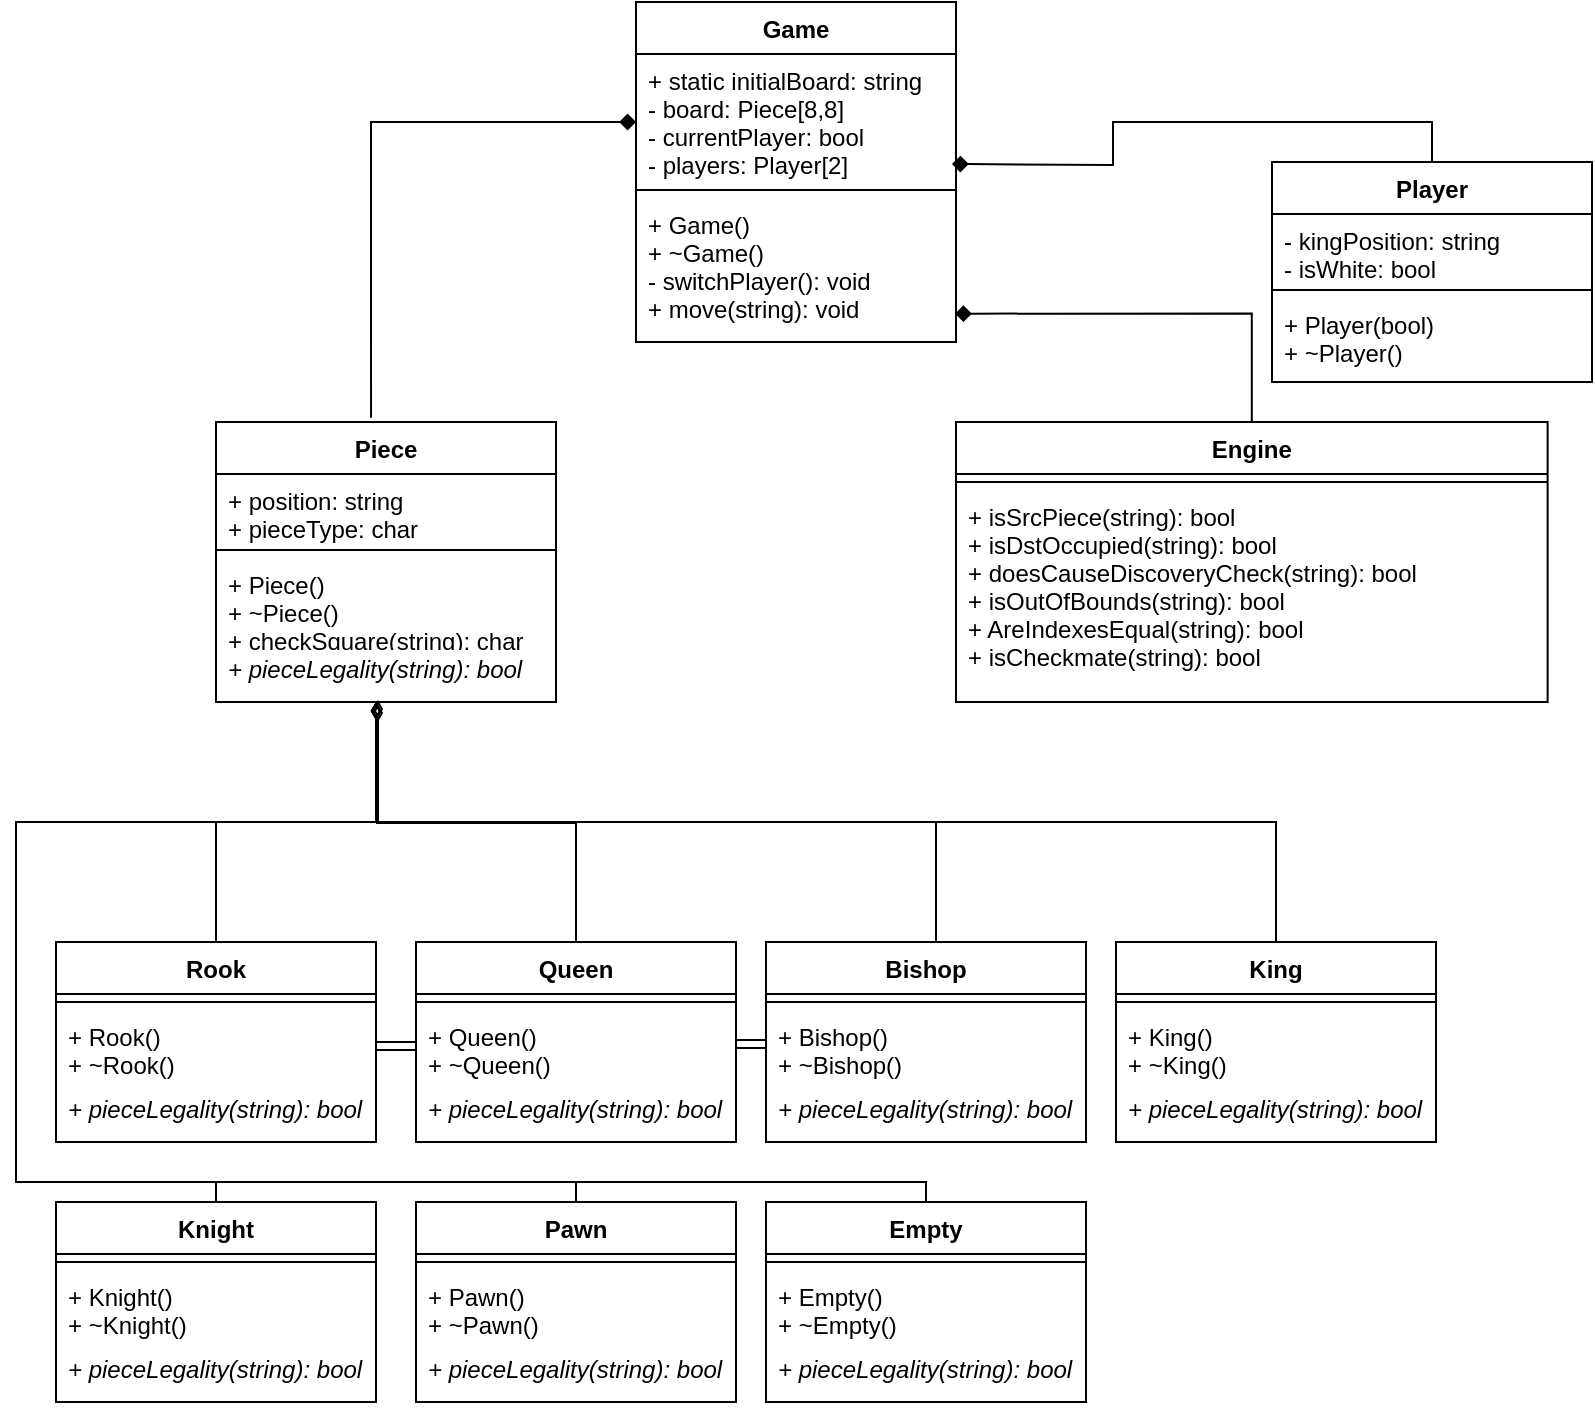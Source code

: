 <mxfile version="16.1.0" type="device"><diagram name="Page-1" id="c4acf3e9-155e-7222-9cf6-157b1a14988f"><mxGraphModel dx="868" dy="450" grid="1" gridSize="10" guides="1" tooltips="1" connect="1" arrows="1" fold="1" page="1" pageScale="1" pageWidth="850" pageHeight="1100" background="none" math="0" shadow="0"><root><mxCell id="0"/><mxCell id="1" parent="0"/><mxCell id="4baFcDnVK8HOPR_MSxW6-1" value="Game" style="swimlane;fontStyle=1;align=center;verticalAlign=top;childLayout=stackLayout;horizontal=1;startSize=26;horizontalStack=0;resizeParent=1;resizeParentMax=0;resizeLast=0;collapsible=1;marginBottom=0;" parent="1" vertex="1"><mxGeometry x="352" y="30" width="160" height="170" as="geometry"><mxRectangle x="345" y="30" width="70" height="26" as="alternateBounds"/></mxGeometry></mxCell><mxCell id="4baFcDnVK8HOPR_MSxW6-2" value="+ static initialBoard: string&#10;- board: Piece[8,8]&#10;- currentPlayer: bool&#10;- players: Player[2]" style="text;strokeColor=none;fillColor=none;align=left;verticalAlign=top;spacingLeft=4;spacingRight=4;overflow=hidden;rotatable=0;points=[[0,0.5],[1,0.5]];portConstraint=eastwest;" parent="4baFcDnVK8HOPR_MSxW6-1" vertex="1"><mxGeometry y="26" width="160" height="64" as="geometry"/></mxCell><mxCell id="4baFcDnVK8HOPR_MSxW6-3" value="" style="line;strokeWidth=1;fillColor=none;align=left;verticalAlign=middle;spacingTop=-1;spacingLeft=3;spacingRight=3;rotatable=0;labelPosition=right;points=[];portConstraint=eastwest;" parent="4baFcDnVK8HOPR_MSxW6-1" vertex="1"><mxGeometry y="90" width="160" height="8" as="geometry"/></mxCell><mxCell id="4baFcDnVK8HOPR_MSxW6-16" value="+ Game()&#10;+ ~Game()&#10;- switchPlayer(): void&#10;+ move(string): void" style="text;strokeColor=none;fillColor=none;align=left;verticalAlign=top;spacingLeft=4;spacingRight=4;overflow=hidden;rotatable=0;points=[[0,0.5],[1,0.5]];portConstraint=eastwest;" parent="4baFcDnVK8HOPR_MSxW6-1" vertex="1"><mxGeometry y="98" width="160" height="72" as="geometry"/></mxCell><mxCell id="4baFcDnVK8HOPR_MSxW6-5" value="Piece" style="swimlane;fontStyle=1;align=center;verticalAlign=top;childLayout=stackLayout;horizontal=1;startSize=26;horizontalStack=0;resizeParent=1;resizeParentMax=0;resizeLast=0;collapsible=1;marginBottom=0;" parent="1" vertex="1"><mxGeometry x="142" y="240" width="170" height="140" as="geometry"/></mxCell><mxCell id="4baFcDnVK8HOPR_MSxW6-6" value="+ position: string&#10;+ pieceType: char" style="text;strokeColor=none;fillColor=none;align=left;verticalAlign=top;spacingLeft=4;spacingRight=4;overflow=hidden;rotatable=0;points=[[0,0.5],[1,0.5]];portConstraint=eastwest;" parent="4baFcDnVK8HOPR_MSxW6-5" vertex="1"><mxGeometry y="26" width="170" height="34" as="geometry"/></mxCell><mxCell id="4baFcDnVK8HOPR_MSxW6-7" value="" style="line;strokeWidth=1;fillColor=none;align=left;verticalAlign=middle;spacingTop=-1;spacingLeft=3;spacingRight=3;rotatable=0;labelPosition=right;points=[];portConstraint=eastwest;" parent="4baFcDnVK8HOPR_MSxW6-5" vertex="1"><mxGeometry y="60" width="170" height="8" as="geometry"/></mxCell><mxCell id="4baFcDnVK8HOPR_MSxW6-8" value="+ Piece()&#10;+ ~Piece()&#10;+ checkSquare(string): char" style="text;strokeColor=none;fillColor=none;align=left;verticalAlign=top;spacingLeft=4;spacingRight=4;overflow=hidden;rotatable=0;points=[[0,0.5],[1,0.5]];portConstraint=eastwest;fontStyle=0" parent="4baFcDnVK8HOPR_MSxW6-5" vertex="1"><mxGeometry y="68" width="170" height="42" as="geometry"/></mxCell><mxCell id="4baFcDnVK8HOPR_MSxW6-42" value="+ pieceLegality(string): bool" style="text;strokeColor=none;fillColor=none;align=left;verticalAlign=top;spacingLeft=4;spacingRight=4;overflow=hidden;rotatable=0;points=[[0,0.5],[1,0.5]];portConstraint=eastwest;fontStyle=2" parent="4baFcDnVK8HOPR_MSxW6-5" vertex="1"><mxGeometry y="110" width="170" height="30" as="geometry"/></mxCell><mxCell id="4baFcDnVK8HOPR_MSxW6-75" style="edgeStyle=orthogonalEdgeStyle;rounded=0;orthogonalLoop=1;jettySize=auto;html=1;entryX=0.476;entryY=0.967;entryDx=0;entryDy=0;entryPerimeter=0;endArrow=diamondThin;endFill=0;" parent="1" source="4baFcDnVK8HOPR_MSxW6-9" target="4baFcDnVK8HOPR_MSxW6-42" edge="1"><mxGeometry relative="1" as="geometry"/></mxCell><mxCell id="4baFcDnVK8HOPR_MSxW6-9" value="Rook" style="swimlane;fontStyle=1;align=center;verticalAlign=top;childLayout=stackLayout;horizontal=1;startSize=26;horizontalStack=0;resizeParent=1;resizeParentMax=0;resizeLast=0;collapsible=1;marginBottom=0;" parent="1" vertex="1"><mxGeometry x="62" y="500" width="160" height="100" as="geometry"/></mxCell><mxCell id="4baFcDnVK8HOPR_MSxW6-11" value="" style="line;strokeWidth=1;fillColor=none;align=left;verticalAlign=middle;spacingTop=-1;spacingLeft=3;spacingRight=3;rotatable=0;labelPosition=right;points=[];portConstraint=eastwest;" parent="4baFcDnVK8HOPR_MSxW6-9" vertex="1"><mxGeometry y="26" width="160" height="8" as="geometry"/></mxCell><mxCell id="4baFcDnVK8HOPR_MSxW6-12" value="+ Rook()&#10;+ ~Rook()" style="text;strokeColor=none;fillColor=none;align=left;verticalAlign=top;spacingLeft=4;spacingRight=4;overflow=hidden;rotatable=0;points=[[0,0.5],[1,0.5]];portConstraint=eastwest;" parent="4baFcDnVK8HOPR_MSxW6-9" vertex="1"><mxGeometry y="34" width="160" height="36" as="geometry"/></mxCell><mxCell id="4baFcDnVK8HOPR_MSxW6-43" value="+ pieceLegality(string): bool" style="text;strokeColor=none;fillColor=none;align=left;verticalAlign=top;spacingLeft=4;spacingRight=4;overflow=hidden;rotatable=0;points=[[0,0.5],[1,0.5]];portConstraint=eastwest;fontStyle=2" parent="4baFcDnVK8HOPR_MSxW6-9" vertex="1"><mxGeometry y="70" width="160" height="30" as="geometry"/></mxCell><mxCell id="4baFcDnVK8HOPR_MSxW6-15" style="edgeStyle=orthogonalEdgeStyle;rounded=0;orthogonalLoop=1;jettySize=auto;html=1;endArrow=diamond;endFill=1;exitX=0.456;exitY=-0.015;exitDx=0;exitDy=0;exitPerimeter=0;" parent="1" source="4baFcDnVK8HOPR_MSxW6-5" edge="1"><mxGeometry relative="1" as="geometry"><mxPoint x="352" y="90" as="targetPoint"/><Array as="points"><mxPoint x="220" y="90"/><mxPoint x="352" y="90"/></Array></mxGeometry></mxCell><mxCell id="4baFcDnVK8HOPR_MSxW6-80" style="edgeStyle=orthogonalEdgeStyle;rounded=0;orthogonalLoop=1;jettySize=auto;html=1;endArrow=diamondThin;endFill=0;" parent="1" source="4baFcDnVK8HOPR_MSxW6-44" edge="1"><mxGeometry relative="1" as="geometry"><mxPoint x="222" y="380" as="targetPoint"/><Array as="points"><mxPoint x="142" y="620"/><mxPoint x="42" y="620"/><mxPoint x="42" y="440"/><mxPoint x="222" y="440"/><mxPoint x="222" y="380"/></Array></mxGeometry></mxCell><mxCell id="4baFcDnVK8HOPR_MSxW6-44" value="Knight" style="swimlane;fontStyle=1;align=center;verticalAlign=top;childLayout=stackLayout;horizontal=1;startSize=26;horizontalStack=0;resizeParent=1;resizeParentMax=0;resizeLast=0;collapsible=1;marginBottom=0;" parent="1" vertex="1"><mxGeometry x="62" y="630" width="160" height="100" as="geometry"/></mxCell><mxCell id="4baFcDnVK8HOPR_MSxW6-45" value="" style="line;strokeWidth=1;fillColor=none;align=left;verticalAlign=middle;spacingTop=-1;spacingLeft=3;spacingRight=3;rotatable=0;labelPosition=right;points=[];portConstraint=eastwest;" parent="4baFcDnVK8HOPR_MSxW6-44" vertex="1"><mxGeometry y="26" width="160" height="8" as="geometry"/></mxCell><mxCell id="4baFcDnVK8HOPR_MSxW6-46" value="+ Knight()&#10;+ ~Knight()" style="text;strokeColor=none;fillColor=none;align=left;verticalAlign=top;spacingLeft=4;spacingRight=4;overflow=hidden;rotatable=0;points=[[0,0.5],[1,0.5]];portConstraint=eastwest;" parent="4baFcDnVK8HOPR_MSxW6-44" vertex="1"><mxGeometry y="34" width="160" height="36" as="geometry"/></mxCell><mxCell id="4baFcDnVK8HOPR_MSxW6-47" value="+ pieceLegality(string): bool" style="text;strokeColor=none;fillColor=none;align=left;verticalAlign=top;spacingLeft=4;spacingRight=4;overflow=hidden;rotatable=0;points=[[0,0.5],[1,0.5]];portConstraint=eastwest;fontStyle=2" parent="4baFcDnVK8HOPR_MSxW6-44" vertex="1"><mxGeometry y="70" width="160" height="30" as="geometry"/></mxCell><mxCell id="4baFcDnVK8HOPR_MSxW6-81" style="edgeStyle=orthogonalEdgeStyle;rounded=0;orthogonalLoop=1;jettySize=auto;html=1;endArrow=diamondThin;endFill=0;" parent="1" source="4baFcDnVK8HOPR_MSxW6-48" edge="1"><mxGeometry relative="1" as="geometry"><mxPoint x="222" y="380" as="targetPoint"/><Array as="points"><mxPoint x="322" y="620"/><mxPoint x="42" y="620"/><mxPoint x="42" y="440"/><mxPoint x="222" y="440"/><mxPoint x="222" y="380"/></Array></mxGeometry></mxCell><mxCell id="4baFcDnVK8HOPR_MSxW6-48" value="Pawn" style="swimlane;fontStyle=1;align=center;verticalAlign=top;childLayout=stackLayout;horizontal=1;startSize=26;horizontalStack=0;resizeParent=1;resizeParentMax=0;resizeLast=0;collapsible=1;marginBottom=0;" parent="1" vertex="1"><mxGeometry x="242" y="630" width="160" height="100" as="geometry"/></mxCell><mxCell id="4baFcDnVK8HOPR_MSxW6-49" value="" style="line;strokeWidth=1;fillColor=none;align=left;verticalAlign=middle;spacingTop=-1;spacingLeft=3;spacingRight=3;rotatable=0;labelPosition=right;points=[];portConstraint=eastwest;" parent="4baFcDnVK8HOPR_MSxW6-48" vertex="1"><mxGeometry y="26" width="160" height="8" as="geometry"/></mxCell><mxCell id="4baFcDnVK8HOPR_MSxW6-50" value="+ Pawn()&#10;+ ~Pawn()" style="text;strokeColor=none;fillColor=none;align=left;verticalAlign=top;spacingLeft=4;spacingRight=4;overflow=hidden;rotatable=0;points=[[0,0.5],[1,0.5]];portConstraint=eastwest;" parent="4baFcDnVK8HOPR_MSxW6-48" vertex="1"><mxGeometry y="34" width="160" height="36" as="geometry"/></mxCell><mxCell id="4baFcDnVK8HOPR_MSxW6-51" value="+ pieceLegality(string): bool" style="text;strokeColor=none;fillColor=none;align=left;verticalAlign=top;spacingLeft=4;spacingRight=4;overflow=hidden;rotatable=0;points=[[0,0.5],[1,0.5]];portConstraint=eastwest;fontStyle=2" parent="4baFcDnVK8HOPR_MSxW6-48" vertex="1"><mxGeometry y="70" width="160" height="30" as="geometry"/></mxCell><mxCell id="4baFcDnVK8HOPR_MSxW6-82" style="edgeStyle=orthogonalEdgeStyle;rounded=0;orthogonalLoop=1;jettySize=auto;html=1;endArrow=diamondThin;endFill=0;" parent="1" source="4baFcDnVK8HOPR_MSxW6-52" edge="1"><mxGeometry relative="1" as="geometry"><mxPoint x="222" y="380" as="targetPoint"/><Array as="points"><mxPoint x="497" y="620"/><mxPoint x="42" y="620"/><mxPoint x="42" y="440"/><mxPoint x="222" y="440"/><mxPoint x="222" y="380"/></Array></mxGeometry></mxCell><mxCell id="4baFcDnVK8HOPR_MSxW6-52" value="Empty" style="swimlane;fontStyle=1;align=center;verticalAlign=top;childLayout=stackLayout;horizontal=1;startSize=26;horizontalStack=0;resizeParent=1;resizeParentMax=0;resizeLast=0;collapsible=1;marginBottom=0;" parent="1" vertex="1"><mxGeometry x="417" y="630" width="160" height="100" as="geometry"/></mxCell><mxCell id="4baFcDnVK8HOPR_MSxW6-53" value="" style="line;strokeWidth=1;fillColor=none;align=left;verticalAlign=middle;spacingTop=-1;spacingLeft=3;spacingRight=3;rotatable=0;labelPosition=right;points=[];portConstraint=eastwest;" parent="4baFcDnVK8HOPR_MSxW6-52" vertex="1"><mxGeometry y="26" width="160" height="8" as="geometry"/></mxCell><mxCell id="4baFcDnVK8HOPR_MSxW6-54" value="+ Empty()&#10;+ ~Empty()" style="text;strokeColor=none;fillColor=none;align=left;verticalAlign=top;spacingLeft=4;spacingRight=4;overflow=hidden;rotatable=0;points=[[0,0.5],[1,0.5]];portConstraint=eastwest;" parent="4baFcDnVK8HOPR_MSxW6-52" vertex="1"><mxGeometry y="34" width="160" height="36" as="geometry"/></mxCell><mxCell id="4baFcDnVK8HOPR_MSxW6-55" value="+ pieceLegality(string): bool" style="text;strokeColor=none;fillColor=none;align=left;verticalAlign=top;spacingLeft=4;spacingRight=4;overflow=hidden;rotatable=0;points=[[0,0.5],[1,0.5]];portConstraint=eastwest;fontStyle=2" parent="4baFcDnVK8HOPR_MSxW6-52" vertex="1"><mxGeometry y="70" width="160" height="30" as="geometry"/></mxCell><mxCell id="4baFcDnVK8HOPR_MSxW6-79" style="edgeStyle=orthogonalEdgeStyle;rounded=0;orthogonalLoop=1;jettySize=auto;html=1;entryX=0.476;entryY=1.033;entryDx=0;entryDy=0;entryPerimeter=0;endArrow=diamondThin;endFill=0;" parent="1" source="4baFcDnVK8HOPR_MSxW6-60" target="4baFcDnVK8HOPR_MSxW6-42" edge="1"><mxGeometry relative="1" as="geometry"/></mxCell><mxCell id="4baFcDnVK8HOPR_MSxW6-60" value="King" style="swimlane;fontStyle=1;align=center;verticalAlign=top;childLayout=stackLayout;horizontal=1;startSize=26;horizontalStack=0;resizeParent=1;resizeParentMax=0;resizeLast=0;collapsible=1;marginBottom=0;" parent="1" vertex="1"><mxGeometry x="592" y="500" width="160" height="100" as="geometry"/></mxCell><mxCell id="4baFcDnVK8HOPR_MSxW6-61" value="" style="line;strokeWidth=1;fillColor=none;align=left;verticalAlign=middle;spacingTop=-1;spacingLeft=3;spacingRight=3;rotatable=0;labelPosition=right;points=[];portConstraint=eastwest;" parent="4baFcDnVK8HOPR_MSxW6-60" vertex="1"><mxGeometry y="26" width="160" height="8" as="geometry"/></mxCell><mxCell id="4baFcDnVK8HOPR_MSxW6-62" value="+ King()&#10;+ ~King()" style="text;strokeColor=none;fillColor=none;align=left;verticalAlign=top;spacingLeft=4;spacingRight=4;overflow=hidden;rotatable=0;points=[[0,0.5],[1,0.5]];portConstraint=eastwest;" parent="4baFcDnVK8HOPR_MSxW6-60" vertex="1"><mxGeometry y="34" width="160" height="36" as="geometry"/></mxCell><mxCell id="4baFcDnVK8HOPR_MSxW6-63" value="+ pieceLegality(string): bool" style="text;strokeColor=none;fillColor=none;align=left;verticalAlign=top;spacingLeft=4;spacingRight=4;overflow=hidden;rotatable=0;points=[[0,0.5],[1,0.5]];portConstraint=eastwest;fontStyle=2" parent="4baFcDnVK8HOPR_MSxW6-60" vertex="1"><mxGeometry y="70" width="160" height="30" as="geometry"/></mxCell><mxCell id="4baFcDnVK8HOPR_MSxW6-78" style="edgeStyle=orthogonalEdgeStyle;rounded=0;orthogonalLoop=1;jettySize=auto;html=1;endArrow=diamondThin;endFill=0;exitX=0.5;exitY=0;exitDx=0;exitDy=0;" parent="1" source="4baFcDnVK8HOPR_MSxW6-64" edge="1"><mxGeometry relative="1" as="geometry"><mxPoint x="222" y="380" as="targetPoint"/></mxGeometry></mxCell><mxCell id="4baFcDnVK8HOPR_MSxW6-64" value="Queen" style="swimlane;fontStyle=1;align=center;verticalAlign=top;childLayout=stackLayout;horizontal=1;startSize=26;horizontalStack=0;resizeParent=1;resizeParentMax=0;resizeLast=0;collapsible=1;marginBottom=0;" parent="1" vertex="1"><mxGeometry x="242" y="500" width="160" height="100" as="geometry"/></mxCell><mxCell id="4baFcDnVK8HOPR_MSxW6-65" value="" style="line;strokeWidth=1;fillColor=none;align=left;verticalAlign=middle;spacingTop=-1;spacingLeft=3;spacingRight=3;rotatable=0;labelPosition=right;points=[];portConstraint=eastwest;" parent="4baFcDnVK8HOPR_MSxW6-64" vertex="1"><mxGeometry y="26" width="160" height="8" as="geometry"/></mxCell><mxCell id="4baFcDnVK8HOPR_MSxW6-66" value="+ Queen()&#10;+ ~Queen()" style="text;strokeColor=none;fillColor=none;align=left;verticalAlign=top;spacingLeft=4;spacingRight=4;overflow=hidden;rotatable=0;points=[[0,0.5],[1,0.5]];portConstraint=eastwest;" parent="4baFcDnVK8HOPR_MSxW6-64" vertex="1"><mxGeometry y="34" width="160" height="36" as="geometry"/></mxCell><mxCell id="4baFcDnVK8HOPR_MSxW6-67" value="+ pieceLegality(string): bool" style="text;strokeColor=none;fillColor=none;align=left;verticalAlign=top;spacingLeft=4;spacingRight=4;overflow=hidden;rotatable=0;points=[[0,0.5],[1,0.5]];portConstraint=eastwest;fontStyle=2" parent="4baFcDnVK8HOPR_MSxW6-64" vertex="1"><mxGeometry y="70" width="160" height="30" as="geometry"/></mxCell><mxCell id="4baFcDnVK8HOPR_MSxW6-77" style="edgeStyle=orthogonalEdgeStyle;rounded=0;orthogonalLoop=1;jettySize=auto;html=1;endArrow=diamondThin;endFill=0;" parent="1" source="4baFcDnVK8HOPR_MSxW6-68" edge="1"><mxGeometry relative="1" as="geometry"><mxPoint x="222" y="380" as="targetPoint"/><Array as="points"><mxPoint x="502" y="440"/><mxPoint x="222" y="440"/><mxPoint x="222" y="380"/></Array></mxGeometry></mxCell><mxCell id="4baFcDnVK8HOPR_MSxW6-68" value="Bishop" style="swimlane;fontStyle=1;align=center;verticalAlign=top;childLayout=stackLayout;horizontal=1;startSize=26;horizontalStack=0;resizeParent=1;resizeParentMax=0;resizeLast=0;collapsible=1;marginBottom=0;" parent="1" vertex="1"><mxGeometry x="417" y="500" width="160" height="100" as="geometry"/></mxCell><mxCell id="4baFcDnVK8HOPR_MSxW6-69" value="" style="line;strokeWidth=1;fillColor=none;align=left;verticalAlign=middle;spacingTop=-1;spacingLeft=3;spacingRight=3;rotatable=0;labelPosition=right;points=[];portConstraint=eastwest;" parent="4baFcDnVK8HOPR_MSxW6-68" vertex="1"><mxGeometry y="26" width="160" height="8" as="geometry"/></mxCell><mxCell id="4baFcDnVK8HOPR_MSxW6-70" value="+ Bishop()&#10;+ ~Bishop()" style="text;strokeColor=none;fillColor=none;align=left;verticalAlign=top;spacingLeft=4;spacingRight=4;overflow=hidden;rotatable=0;points=[[0,0.5],[1,0.5]];portConstraint=eastwest;" parent="4baFcDnVK8HOPR_MSxW6-68" vertex="1"><mxGeometry y="34" width="160" height="36" as="geometry"/></mxCell><mxCell id="4baFcDnVK8HOPR_MSxW6-71" value="+ pieceLegality(string): bool" style="text;strokeColor=none;fillColor=none;align=left;verticalAlign=top;spacingLeft=4;spacingRight=4;overflow=hidden;rotatable=0;points=[[0,0.5],[1,0.5]];portConstraint=eastwest;fontStyle=2" parent="4baFcDnVK8HOPR_MSxW6-68" vertex="1"><mxGeometry y="70" width="160" height="30" as="geometry"/></mxCell><mxCell id="4baFcDnVK8HOPR_MSxW6-84" style="edgeStyle=orthogonalEdgeStyle;rounded=0;orthogonalLoop=1;jettySize=auto;html=1;entryX=0;entryY=0.5;entryDx=0;entryDy=0;endArrow=diamondThin;endFill=0;shape=link;" parent="1" source="4baFcDnVK8HOPR_MSxW6-12" target="4baFcDnVK8HOPR_MSxW6-66" edge="1"><mxGeometry relative="1" as="geometry"/></mxCell><mxCell id="4baFcDnVK8HOPR_MSxW6-86" style="edgeStyle=orthogonalEdgeStyle;shape=link;rounded=0;orthogonalLoop=1;jettySize=auto;html=1;entryX=0;entryY=0.5;entryDx=0;entryDy=0;endArrow=diamondThin;endFill=0;" parent="1" edge="1"><mxGeometry relative="1" as="geometry"><mxPoint x="402" y="551" as="sourcePoint"/><mxPoint x="417" y="551" as="targetPoint"/><Array as="points"><mxPoint x="412" y="551"/><mxPoint x="412" y="551"/></Array></mxGeometry></mxCell><mxCell id="4baFcDnVK8HOPR_MSxW6-91" style="edgeStyle=orthogonalEdgeStyle;rounded=0;orthogonalLoop=1;jettySize=auto;html=1;entryX=0.997;entryY=0.803;entryDx=0;entryDy=0;entryPerimeter=0;endArrow=diamond;endFill=1;" parent="1" source="4baFcDnVK8HOPR_MSxW6-87" target="4baFcDnVK8HOPR_MSxW6-16" edge="1"><mxGeometry relative="1" as="geometry"/></mxCell><mxCell id="4baFcDnVK8HOPR_MSxW6-87" value="Engine" style="swimlane;fontStyle=1;align=center;verticalAlign=top;childLayout=stackLayout;horizontal=1;startSize=26;horizontalStack=0;resizeParent=1;resizeParentMax=0;resizeLast=0;collapsible=1;marginBottom=0;" parent="1" vertex="1"><mxGeometry x="512" y="240" width="295.81" height="140" as="geometry"/></mxCell><mxCell id="4baFcDnVK8HOPR_MSxW6-89" value="" style="line;strokeWidth=1;fillColor=none;align=left;verticalAlign=middle;spacingTop=-1;spacingLeft=3;spacingRight=3;rotatable=0;labelPosition=right;points=[];portConstraint=eastwest;" parent="4baFcDnVK8HOPR_MSxW6-87" vertex="1"><mxGeometry y="26" width="295.81" height="8" as="geometry"/></mxCell><mxCell id="4baFcDnVK8HOPR_MSxW6-90" value="+ isSrcPiece(string): bool&#10;+ isDstOccupied(string): bool&#10;+ doesCauseDiscoveryCheck(string): bool&#10;+ isOutOfBounds(string): bool&#10;+ AreIndexesEqual(string): bool&#10;+ isCheckmate(string): bool" style="text;strokeColor=none;fillColor=none;align=left;verticalAlign=top;spacingLeft=4;spacingRight=4;overflow=hidden;rotatable=0;points=[[0,0.5],[1,0.5]];portConstraint=eastwest;" parent="4baFcDnVK8HOPR_MSxW6-87" vertex="1"><mxGeometry y="34" width="295.81" height="106" as="geometry"/></mxCell><mxCell id="OqR9zdU6ji6Ac16pZPr6-7" style="edgeStyle=orthogonalEdgeStyle;rounded=0;orthogonalLoop=1;jettySize=auto;html=1;exitX=0.5;exitY=0;exitDx=0;exitDy=0;endArrow=diamond;endFill=1;" edge="1" parent="1" source="OqR9zdU6ji6Ac16pZPr6-1"><mxGeometry relative="1" as="geometry"><mxPoint x="510" y="111" as="targetPoint"/></mxGeometry></mxCell><mxCell id="OqR9zdU6ji6Ac16pZPr6-1" value="Player" style="swimlane;fontStyle=1;align=center;verticalAlign=top;childLayout=stackLayout;horizontal=1;startSize=26;horizontalStack=0;resizeParent=1;resizeParentMax=0;resizeLast=0;collapsible=1;marginBottom=0;" vertex="1" parent="1"><mxGeometry x="670" y="110" width="160" height="110" as="geometry"/></mxCell><mxCell id="OqR9zdU6ji6Ac16pZPr6-2" value="- kingPosition: string&#10;- isWhite: bool" style="text;strokeColor=none;fillColor=none;align=left;verticalAlign=top;spacingLeft=4;spacingRight=4;overflow=hidden;rotatable=0;points=[[0,0.5],[1,0.5]];portConstraint=eastwest;" vertex="1" parent="OqR9zdU6ji6Ac16pZPr6-1"><mxGeometry y="26" width="160" height="34" as="geometry"/></mxCell><mxCell id="OqR9zdU6ji6Ac16pZPr6-3" value="" style="line;strokeWidth=1;fillColor=none;align=left;verticalAlign=middle;spacingTop=-1;spacingLeft=3;spacingRight=3;rotatable=0;labelPosition=right;points=[];portConstraint=eastwest;" vertex="1" parent="OqR9zdU6ji6Ac16pZPr6-1"><mxGeometry y="60" width="160" height="8" as="geometry"/></mxCell><mxCell id="OqR9zdU6ji6Ac16pZPr6-4" value="+ Player(bool)&#10;+ ~Player()" style="text;strokeColor=none;fillColor=none;align=left;verticalAlign=top;spacingLeft=4;spacingRight=4;overflow=hidden;rotatable=0;points=[[0,0.5],[1,0.5]];portConstraint=eastwest;" vertex="1" parent="OqR9zdU6ji6Ac16pZPr6-1"><mxGeometry y="68" width="160" height="42" as="geometry"/></mxCell></root></mxGraphModel></diagram></mxfile>